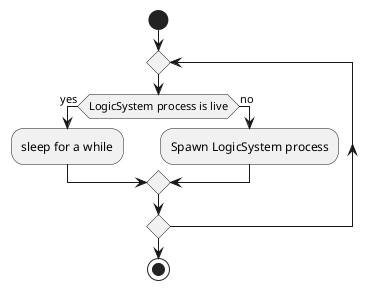 @startuml
start

repeat
 if (LogicSystem process is live) then (yes)
  :sleep for a while;
else (no)
  :Spawn LogicSystem process;
endif
repeat while ()

stop
@enduml
